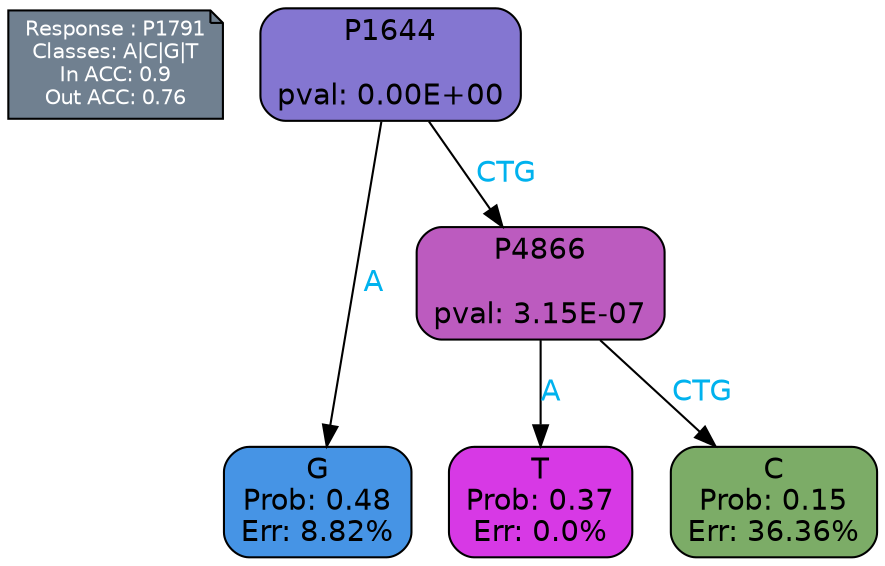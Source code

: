 digraph Tree {
node [shape=box, style="filled, rounded", color="black", fontname=helvetica] ;
graph [ranksep=equally, splines=polylines, bgcolor=transparent, dpi=600] ;
edge [fontname=helvetica] ;
LEGEND [label="Response : P1791
Classes: A|C|G|T
In ACC: 0.9
Out ACC: 0.76
",shape=note,align=left,style=filled,fillcolor="slategray",fontcolor="white",fontsize=10];1 [label="P1644

pval: 0.00E+00", fillcolor="#8476d1"] ;
2 [label="G
Prob: 0.48
Err: 8.82%", fillcolor="#4694e5"] ;
3 [label="P4866

pval: 3.15E-07", fillcolor="#bc5bbf"] ;
4 [label="T
Prob: 0.37
Err: 0.0%", fillcolor="#d739e5"] ;
5 [label="C
Prob: 0.15
Err: 36.36%", fillcolor="#7cac67"] ;
1 -> 2 [label="A",fontcolor=deepskyblue2] ;
1 -> 3 [label="CTG",fontcolor=deepskyblue2] ;
3 -> 4 [label="A",fontcolor=deepskyblue2] ;
3 -> 5 [label="CTG",fontcolor=deepskyblue2] ;
{rank = same; 2;4;5;}{rank = same; LEGEND;1;}}